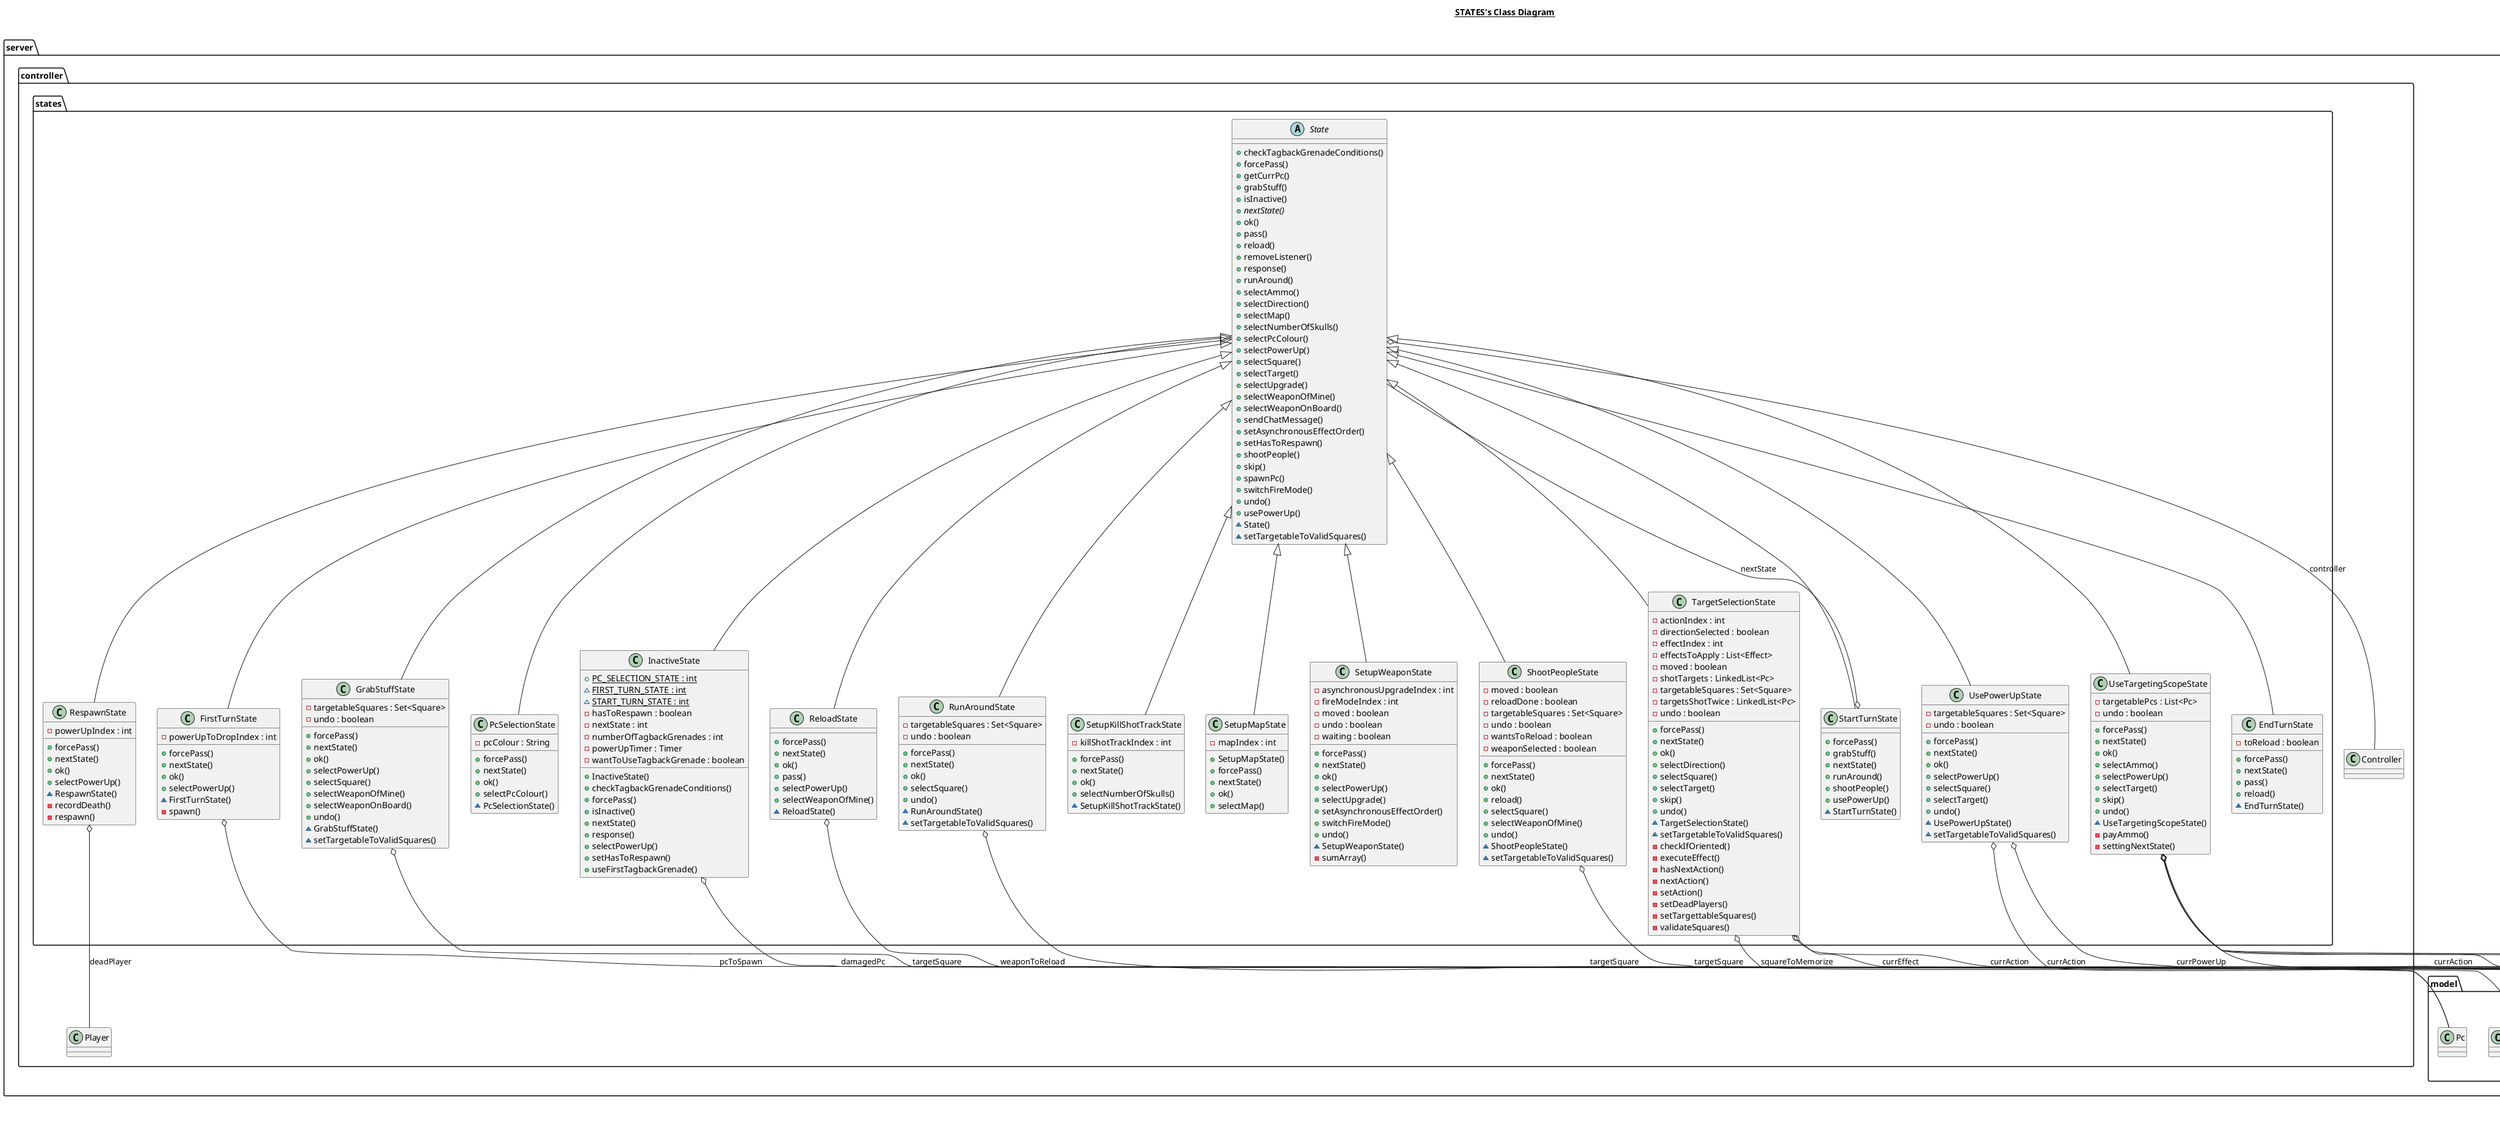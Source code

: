 @startuml

title __STATES's Class Diagram__\n

  namespace server {
    namespace controller {
      namespace states {
        class server.controller.states.EndTurnState {
            - toReload : boolean
            + forcePass()
            + nextState()
            + pass()
            + reload()
            ~ EndTurnState()
        }
      }
    }
  }
  

  namespace server {
    namespace controller {
      namespace states {
        class server.controller.states.FirstTurnState {
            - powerUpToDropIndex : int
            + forcePass()
            + nextState()
            + ok()
            + selectPowerUp()
            ~ FirstTurnState()
            - spawn()
        }
      }
    }
  }
  

  namespace server {
    namespace controller {
      namespace states {
        class server.controller.states.GrabStuffState {
            - targetableSquares : Set<Square>
            - undo : boolean
            + forcePass()
            + nextState()
            + ok()
            + selectPowerUp()
            + selectSquare()
            + selectWeaponOfMine()
            + selectWeaponOnBoard()
            + undo()
            ~ GrabStuffState()
            ~ setTargetableToValidSquares()
        }
      }
    }
  }
  

  namespace server {
    namespace controller {
      namespace states {
        class server.controller.states.InactiveState {
            {static} + PC_SELECTION_STATE : int
            {static} ~ FIRST_TURN_STATE : int
            {static} ~ START_TURN_STATE : int
            - hasToRespawn : boolean
            - nextState : int
            - numberOfTagbackGrenades : int
            - powerUpTimer : Timer
            - wantToUseTagbackGrenade : boolean
            + InactiveState()
            + checkTagbackGrenadeConditions()
            + forcePass()
            + isInactive()
            + nextState()
            + response()
            + selectPowerUp()
            + setHasToRespawn()
            + useFirstTagbackGrenade()
        }
      }
    }
  }
  

  namespace server {
    namespace controller {
      namespace states {
        class server.controller.states.PcSelectionState {
            - pcColour : String
            + forcePass()
            + nextState()
            + ok()
            + selectPcColour()
            ~ PcSelectionState()
        }
      }
    }
  }
  

  namespace server {
    namespace controller {
      namespace states {
        class server.controller.states.ReloadState {
            + forcePass()
            + nextState()
            + ok()
            + pass()
            + selectPowerUp()
            + selectWeaponOfMine()
            ~ ReloadState()
        }
      }
    }
  }
  

  namespace server {
    namespace controller {
      namespace states {
        class server.controller.states.RespawnState {
            - powerUpIndex : int
            + forcePass()
            + nextState()
            + ok()
            + selectPowerUp()
            ~ RespawnState()
            - recordDeath()
            - respawn()
        }
      }
    }
  }
  

  namespace server {
    namespace controller {
      namespace states {
        class server.controller.states.RunAroundState {
            - targetableSquares : Set<Square>
            - undo : boolean
            + forcePass()
            + nextState()
            + ok()
            + selectSquare()
            + undo()
            ~ RunAroundState()
            ~ setTargetableToValidSquares()
        }
      }
    }
  }
  

  namespace server {
    namespace controller {
      namespace states {
        class server.controller.states.SetupKillShotTrackState {
            - killShotTrackIndex : int
            + forcePass()
            + nextState()
            + ok()
            + selectNumberOfSkulls()
            ~ SetupKillShotTrackState()
        }
      }
    }
  }
  

  namespace server {
    namespace controller {
      namespace states {
        class server.controller.states.SetupMapState {
            - mapIndex : int
            + SetupMapState()
            + forcePass()
            + nextState()
            + ok()
            + selectMap()
        }
      }
    }
  }
  

  namespace server {
    namespace controller {
      namespace states {
        class server.controller.states.SetupWeaponState {
            - asynchronousUpgradeIndex : int
            - fireModeIndex : int
            - moved : boolean
            - undo : boolean
            - waiting : boolean
            + forcePass()
            + nextState()
            + ok()
            + selectPowerUp()
            + selectUpgrade()
            + setAsynchronousEffectOrder()
            + switchFireMode()
            + undo()
            ~ SetupWeaponState()
            - sumArray()
        }
      }
    }
  }
  

  namespace server {
    namespace controller {
      namespace states {
        class server.controller.states.ShootPeopleState {
            - moved : boolean
            - reloadDone : boolean
            - targetableSquares : Set<Square>
            - undo : boolean
            - wantsToReload : boolean
            - weaponSelected : boolean
            + forcePass()
            + nextState()
            + ok()
            + reload()
            + selectSquare()
            + selectWeaponOfMine()
            + undo()
            ~ ShootPeopleState()
            ~ setTargetableToValidSquares()
        }
      }
    }
  }
  

  namespace server {
    namespace controller {
      namespace states {
        class server.controller.states.StartTurnState {
            + forcePass()
            + grabStuff()
            + nextState()
            + runAround()
            + shootPeople()
            + usePowerUp()
            ~ StartTurnState()
        }
      }
    }
  }
  

  namespace server {
    namespace controller {
      namespace states {
        abstract class server.controller.states.State {
            + checkTagbackGrenadeConditions()
            + forcePass()
            + getCurrPc()
            + grabStuff()
            + isInactive()
            {abstract} + nextState()
            + ok()
            + pass()
            + reload()
            + removeListener()
            + response()
            + runAround()
            + selectAmmo()
            + selectDirection()
            + selectMap()
            + selectNumberOfSkulls()
            + selectPcColour()
            + selectPowerUp()
            + selectSquare()
            + selectTarget()
            + selectUpgrade()
            + selectWeaponOfMine()
            + selectWeaponOnBoard()
            + sendChatMessage()
            + setAsynchronousEffectOrder()
            + setHasToRespawn()
            + shootPeople()
            + skip()
            + spawnPc()
            + switchFireMode()
            + undo()
            + usePowerUp()
            ~ State()
            ~ setTargetableToValidSquares()
        }
      }
    }
  }
  

  namespace server {
    namespace controller {
      namespace states {
        class server.controller.states.TargetSelectionState {
            - actionIndex : int
            - directionSelected : boolean
            - effectIndex : int
            - effectsToApply : List<Effect>
            - moved : boolean
            - shotTargets : LinkedList<Pc>
            - targetableSquares : Set<Square>
            - targetsShotTwice : LinkedList<Pc>
            - undo : boolean
            + forcePass()
            + nextState()
            + ok()
            + selectDirection()
            + selectSquare()
            + selectTarget()
            + skip()
            + undo()
            ~ TargetSelectionState()
            ~ setTargetableToValidSquares()
            - checkIfOriented()
            - executeEffect()
            - hasNextAction()
            - nextAction()
            - setAction()
            - setDeadPlayers()
            - setTargettableSquares()
            - validateSquares()
        }
      }
    }
  }
  

  namespace server {
    namespace controller {
      namespace states {
        class server.controller.states.UsePowerUpState {
            - targetableSquares : Set<Square>
            - undo : boolean
            + forcePass()
            + nextState()
            + ok()
            + selectPowerUp()
            + selectSquare()
            + selectTarget()
            + undo()
            ~ UsePowerUpState()
            ~ setTargetableToValidSquares()
        }
      }
    }
  }
  

  namespace server {
    namespace controller {
      namespace states {
        class server.controller.states.UseTargetingScopeState {
            - targetablePcs : List<Pc>
            - undo : boolean
            + forcePass()
            + nextState()
            + ok()
            + selectAmmo()
            + selectPowerUp()
            + selectTarget()
            + skip()
            + undo()
            ~ UseTargetingScopeState()
            - payAmmo()
            - settingNextState()
        }
      }
    }
  }
  

  server.controller.states.EndTurnState -up-|> server.controller.states.State
  server.controller.states.FirstTurnState -up-|> server.controller.states.State
  server.controller.states.FirstTurnState o-- server.model.Pc : pcToSpawn
  server.controller.states.GrabStuffState -up-|> server.controller.states.State
  server.controller.states.GrabStuffState o-- server.model.squares.Square : targetSquare
  server.controller.states.InactiveState -up-|> server.controller.states.State
  server.controller.states.InactiveState o-- server.model.Pc : damagedPc
  server.controller.states.PcSelectionState -up-|> server.controller.states.State
  server.controller.states.ReloadState -up-|> server.controller.states.State
  server.controller.states.ReloadState o-- server.model.WeaponCard : weaponToReload
  server.controller.states.RespawnState -up-|> server.controller.states.State
  server.controller.states.RespawnState o-- server.controller.Player : deadPlayer
  server.controller.states.RunAroundState -up-|> server.controller.states.State
  server.controller.states.RunAroundState o-- server.model.squares.Square : targetSquare
  server.controller.states.SetupKillShotTrackState -up-|> server.controller.states.State
  server.controller.states.SetupMapState -up-|> server.controller.states.State
  server.controller.states.SetupWeaponState -up-|> server.controller.states.State
  server.controller.states.ShootPeopleState -up-|> server.controller.states.State
  server.controller.states.ShootPeopleState o-- server.model.squares.Square : targetSquare
  server.controller.states.StartTurnState -up-|> server.controller.states.State
  server.controller.states.StartTurnState o-- server.controller.states.State : nextState
  server.controller.states.State o-- server.controller.Controller : controller
  server.controller.states.TargetSelectionState -up-|> server.controller.states.State
  server.controller.states.TargetSelectionState o-- server.model.actions.Action : currAction
  server.controller.states.TargetSelectionState o-- server.model.Effect : currEffect
  server.controller.states.TargetSelectionState o-- server.model.squares.Square : squareToMemorize
  server.controller.states.UsePowerUpState -up-|> server.controller.states.State
  server.controller.states.UsePowerUpState o-- server.model.actions.Action : currAction
  server.controller.states.UsePowerUpState o-- server.model.PowerUpCard : currPowerUp
  server.controller.states.UseTargetingScopeState -up-|> server.controller.states.State
  server.controller.states.UseTargetingScopeState o-- common.enums.AmmoEnum : ammoToUse
  server.controller.states.UseTargetingScopeState o-- server.model.actions.Action : currAction
  server.controller.states.UseTargetingScopeState o-- server.model.PowerUpCard : currPowerUp
  server.controller.states.UseTargetingScopeState o-- server.model.PowerUpCard : powerUpSelectedAsAmmo


right footer


PlantUML diagram generated by SketchIt! (https://bitbucket.org/pmesmeur/sketch.it)
For more information about this tool, please contact philippe.mesmeur@gmail.com
endfooter

@enduml
